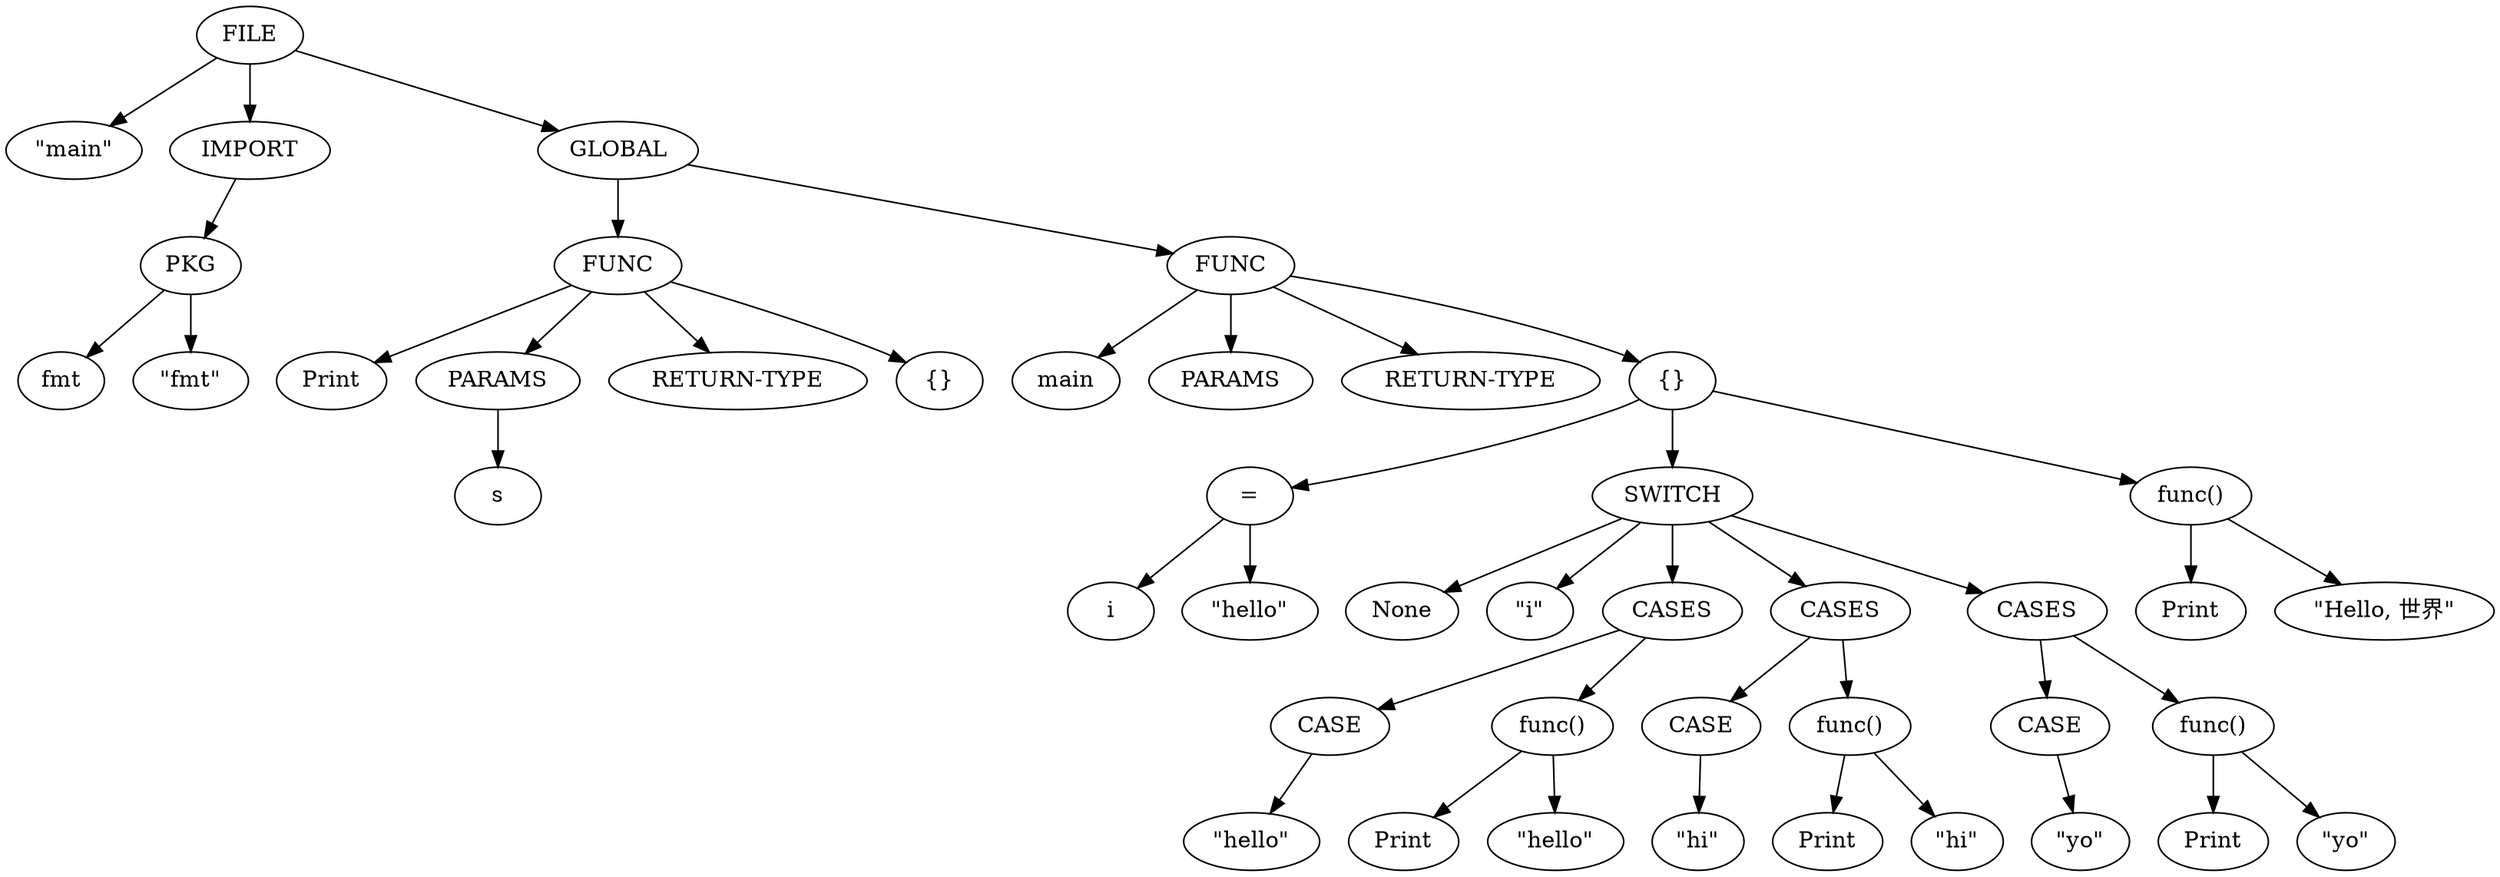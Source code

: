 digraph G {
	0 -> 1;
	0 -> 2;
	2 -> 3;
	3 -> 4;
	3 -> 5;
	0 -> 6;
	6 -> 7;
	7 -> 8;
	7 -> 9;
	9 -> 10;
	7 -> 11;
	7 -> 12;
	6 -> 13;
	13 -> 14;
	13 -> 15;
	13 -> 16;
	13 -> 17;
	17 -> 18;
	18 -> 19;
	18 -> 20;
	17 -> 21;
	21 -> 22;
	21 -> 23;
	21 -> 24;
	24 -> 25;
	25 -> 26;
	24 -> 27;
	27 -> 28;
	27 -> 29;
	21 -> 30;
	30 -> 31;
	31 -> 32;
	30 -> 33;
	33 -> 34;
	33 -> 35;
	21 -> 36;
	36 -> 37;
	37 -> 38;
	36 -> 39;
	39 -> 40;
	39 -> 41;
	17 -> 42;
	42 -> 43;
	42 -> 44;
	0 [label=FILE];	1 [label="\"main\""];	2 [label="IMPORT"];	3 [label="PKG"];	4 [label="fmt"];	5 [label="\"fmt\""];	6 [label="GLOBAL"];	7 [label="FUNC"];	8 [label="Print"];	9 [label="PARAMS"];	10 [label="s"];	11 [label="RETURN-TYPE"];	12 [label="{}"];	13 [label="FUNC"];	14 [label="main"];	15 [label="PARAMS"];	16 [label="RETURN-TYPE"];	17 [label="{}"];	18 [label="="];	19 [label="i"];	20 [label="\"hello\""];	21 [label="SWITCH"];	22 [label="None"];	23 [label="\"i\""];	24 [label="CASES"];	25 [label="CASE"];	26 [label="\"hello\""];	27 [label="func()"];	28 [label="Print"];	29 [label="\"hello\""];	30 [label="CASES"];	31 [label="CASE"];	32 [label="\"hi\""];	33 [label="func()"];	34 [label="Print"];	35 [label="\"hi\""];	36 [label="CASES"];	37 [label="CASE"];	38 [label="\"yo\""];	39 [label="func()"];	40 [label="Print"];	41 [label="\"yo\""];	42 [label="func()"];	43 [label="Print"];	44 [label="\"Hello, 世界\""];
}